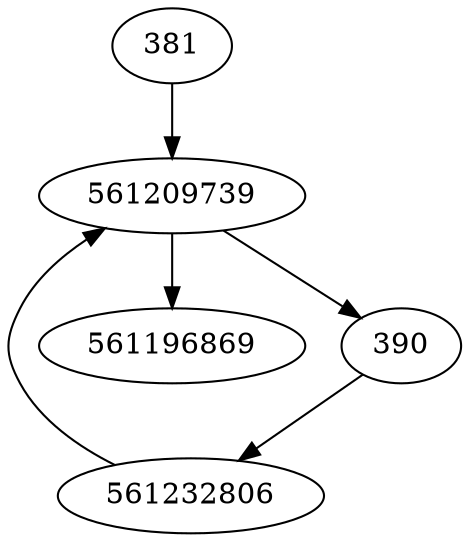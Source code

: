 strict digraph  {
561196869;
561232806;
390;
561209739;
381;
561232806 -> 561209739;
390 -> 561232806;
561209739 -> 390;
561209739 -> 561196869;
381 -> 561209739;
}
